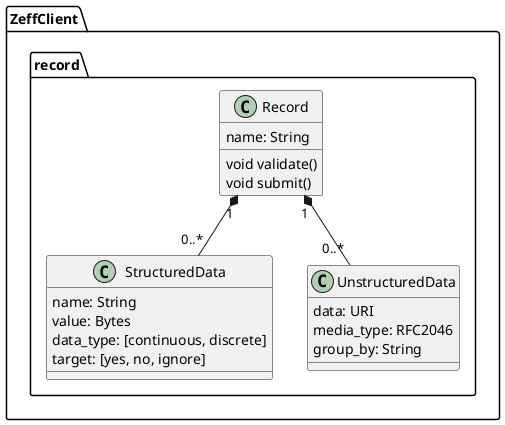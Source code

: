 @startuml

namespace ZeffClient.record {
	class Record {
		name: String
		void validate()
		void submit()
	}
	Record "1" *-- "0..*" StructuredData
	Record "1" *-- "0..*" UnstructuredData

	class StructuredData {
		name: String
		value: Bytes
		data_type: [continuous, discrete]
		target: [yes, no, ignore]
	}

	class UnstructuredData{
		data: URI
		media_type: RFC2046
		group_by: String
	}
}

@enduml
